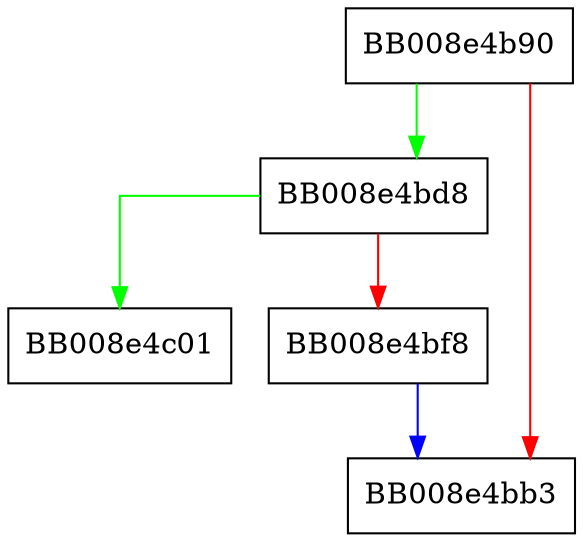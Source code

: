 digraph __nss_hosts_lookup2 {
  node [shape="box"];
  graph [splines=ortho];
  BB008e4b90 -> BB008e4bd8 [color="green"];
  BB008e4b90 -> BB008e4bb3 [color="red"];
  BB008e4bd8 -> BB008e4c01 [color="green"];
  BB008e4bd8 -> BB008e4bf8 [color="red"];
  BB008e4bf8 -> BB008e4bb3 [color="blue"];
}